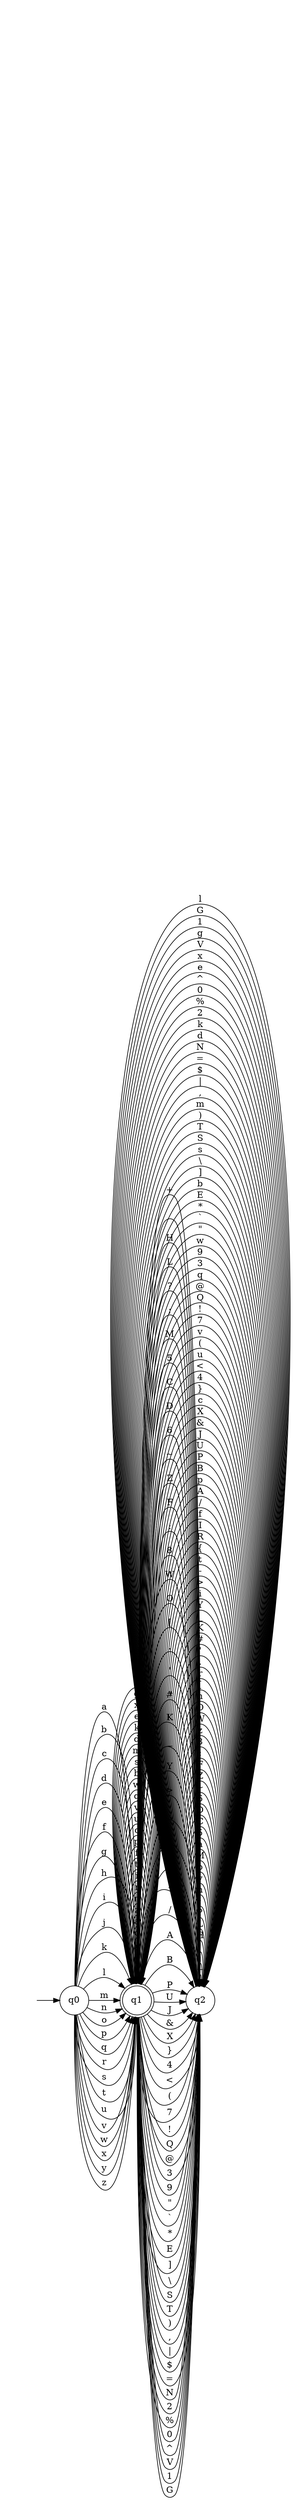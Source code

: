 digraph visual_q1 {
	graph [rankdir=LR]
	"" [label="" shape=plaintext]
	q1 [label=q1 shape=doublecircle]
	q0 [label=q0 shape=circle]
	q2 [label=q2 shape=circle]
	"" -> q0 [label=""]
	q0 -> q1 [label=a]
	q0 -> q1 [label=b]
	q0 -> q1 [label=c]
	q0 -> q1 [label=d]
	q0 -> q1 [label=e]
	q0 -> q1 [label=f]
	q0 -> q1 [label=g]
	q0 -> q1 [label=h]
	q0 -> q1 [label=i]
	q0 -> q1 [label=j]
	q0 -> q1 [label=k]
	q0 -> q1 [label=l]
	q0 -> q1 [label=m]
	q0 -> q1 [label=n]
	q0 -> q1 [label=o]
	q0 -> q1 [label=p]
	q0 -> q1 [label=q]
	q0 -> q1 [label=r]
	q0 -> q1 [label=s]
	q0 -> q1 [label=t]
	q0 -> q1 [label=u]
	q0 -> q1 [label=v]
	q0 -> q1 [label=w]
	q0 -> q1 [label=x]
	q0 -> q1 [label=y]
	q0 -> q1 [label=z]
	q2 -> q2 [label="\+"]
	q2 -> q2 [label=j]
	q2 -> q2 [label="\ "]
	q2 -> q2 [label=H]
	q2 -> q2 [label=L]
	q2 -> q2 [label="\?"]
	q2 -> q2 [label=";"]
	q2 -> q2 [label=h]
	q2 -> q2 [label=y]
	q2 -> q2 [label=o]
	q2 -> q2 [label=M]
	q2 -> q2 [label=a]
	q2 -> q2 [label=5]
	q2 -> q2 [label=C]
	q2 -> q2 [label=D]
	q2 -> q2 [label=6]
	q2 -> q2 [label="\~"]
	q2 -> q2 [label=Z]
	q2 -> q2 [label=F]
	q2 -> q2 [label=":"]
	q2 -> q2 [label=8]
	q2 -> q2 [label=z]
	q2 -> q2 [label=W]
	q2 -> q2 [label=O]
	q2 -> q2 [label=n]
	q2 -> q2 [label="\["]
	q2 -> q2 [label=r]
	q2 -> q2 [label="\."]
	q2 -> q2 [label="'"]
	q2 -> q2 [label="\#"]
	q2 -> q2 [label=K]
	q2 -> q2 [label=_]
	q2 -> q2 [label=Y]
	q2 -> q2 [label=i]
	q2 -> q2 [label=">"]
	q2 -> q2 [label="\-"]
	q2 -> q2 [label=t]
	q2 -> q2 [label="\{"]
	q2 -> q2 [label=R]
	q2 -> q2 [label=I]
	q2 -> q2 [label=f]
	q2 -> q2 [label="/"]
	q2 -> q2 [label=A]
	q2 -> q2 [label=p]
	q2 -> q2 [label=B]
	q2 -> q2 [label=P]
	q2 -> q2 [label=U]
	q2 -> q2 [label=J]
	q2 -> q2 [label="\&"]
	q2 -> q2 [label=X]
	q2 -> q2 [label=c]
	q2 -> q2 [label="\}"]
	q2 -> q2 [label=4]
	q2 -> q2 [label="<"]
	q2 -> q2 [label=u]
	q2 -> q2 [label="\("]
	q2 -> q2 [label=v]
	q2 -> q2 [label=7]
	q2 -> q2 [label="!"]
	q2 -> q2 [label=Q]
	q2 -> q2 [label="@"]
	q2 -> q2 [label=q]
	q2 -> q2 [label=3]
	q2 -> q2 [label=9]
	q2 -> q2 [label=w]
	q2 -> q2 [label="\""]
	q2 -> q2 [label="`"]
	q2 -> q2 [label="\*"]
	q2 -> q2 [label=E]
	q2 -> q2 [label=b]
	q2 -> q2 [label="\]"]
	q2 -> q2 [label="\\"]
	q2 -> q2 [label=s]
	q2 -> q2 [label=S]
	q2 -> q2 [label=T]
	q2 -> q2 [label="\)"]
	q2 -> q2 [label=m]
	q2 -> q2 [label=","]
	q2 -> q2 [label="\|"]
	q2 -> q2 [label="\$"]
	q2 -> q2 [label="="]
	q2 -> q2 [label=N]
	q2 -> q2 [label=d]
	q2 -> q2 [label=k]
	q2 -> q2 [label=2]
	q2 -> q2 [label="%"]
	q2 -> q2 [label=0]
	q2 -> q2 [label="\^"]
	q2 -> q2 [label=e]
	q2 -> q2 [label=x]
	q2 -> q2 [label=V]
	q2 -> q2 [label=g]
	q2 -> q2 [label=1]
	q2 -> q2 [label=G]
	q2 -> q2 [label=l]
	q1 -> q2 [label="\+"]
	q1 -> q1 [label=j]
	q1 -> q2 [label="\ "]
	q1 -> q2 [label=H]
	q1 -> q2 [label=L]
	q1 -> q2 [label="\?"]
	q1 -> q2 [label=";"]
	q1 -> q1 [label=h]
	q1 -> q1 [label=y]
	q1 -> q1 [label=o]
	q1 -> q2 [label=M]
	q1 -> q1 [label=a]
	q1 -> q2 [label=5]
	q1 -> q2 [label=C]
	q1 -> q2 [label=D]
	q1 -> q2 [label=6]
	q1 -> q2 [label="\~"]
	q1 -> q2 [label=Z]
	q1 -> q2 [label=F]
	q1 -> q2 [label=":"]
	q1 -> q2 [label=8]
	q1 -> q1 [label=z]
	q1 -> q2 [label=W]
	q1 -> q2 [label=O]
	q1 -> q1 [label=n]
	q1 -> q2 [label="\["]
	q1 -> q1 [label=r]
	q1 -> q2 [label="\."]
	q1 -> q2 [label="'"]
	q1 -> q2 [label="\#"]
	q1 -> q2 [label=K]
	q1 -> q2 [label=_]
	q1 -> q2 [label=Y]
	q1 -> q1 [label=i]
	q1 -> q2 [label=">"]
	q1 -> q2 [label="\-"]
	q1 -> q1 [label=t]
	q1 -> q2 [label="\{"]
	q1 -> q2 [label=R]
	q1 -> q2 [label=I]
	q1 -> q1 [label=f]
	q1 -> q2 [label="/"]
	q1 -> q2 [label=A]
	q1 -> q1 [label=p]
	q1 -> q2 [label=B]
	q1 -> q2 [label=P]
	q1 -> q2 [label=U]
	q1 -> q2 [label=J]
	q1 -> q2 [label="\&"]
	q1 -> q2 [label=X]
	q1 -> q1 [label=c]
	q1 -> q2 [label="\}"]
	q1 -> q2 [label=4]
	q1 -> q2 [label="<"]
	q1 -> q1 [label=u]
	q1 -> q2 [label="\("]
	q1 -> q1 [label=v]
	q1 -> q2 [label=7]
	q1 -> q2 [label="!"]
	q1 -> q2 [label=Q]
	q1 -> q2 [label="@"]
	q1 -> q1 [label=q]
	q1 -> q2 [label=3]
	q1 -> q2 [label=9]
	q1 -> q1 [label=w]
	q1 -> q2 [label="\""]
	q1 -> q2 [label="`"]
	q1 -> q2 [label="\*"]
	q1 -> q2 [label=E]
	q1 -> q1 [label=b]
	q1 -> q2 [label="\]"]
	q1 -> q2 [label="\\"]
	q1 -> q1 [label=s]
	q1 -> q2 [label=S]
	q1 -> q2 [label=T]
	q1 -> q2 [label="\)"]
	q1 -> q1 [label=m]
	q1 -> q2 [label=","]
	q1 -> q2 [label="\|"]
	q1 -> q2 [label="\$"]
	q1 -> q2 [label="="]
	q1 -> q2 [label=N]
	q1 -> q1 [label=d]
	q1 -> q1 [label=k]
	q1 -> q2 [label=2]
	q1 -> q2 [label="%"]
	q1 -> q2 [label=0]
	q1 -> q2 [label="\^"]
	q1 -> q1 [label=e]
	q1 -> q1 [label=x]
	q1 -> q2 [label=V]
	q1 -> q1 [label=g]
	q1 -> q2 [label=1]
	q1 -> q2 [label=G]
	q1 -> q1 [label=l]
}
